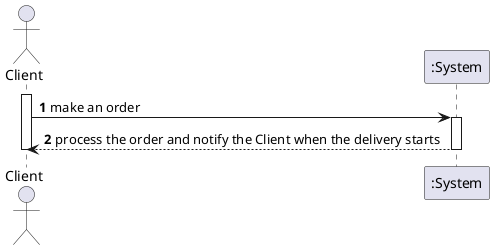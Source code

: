 @startuml
autonumber
actor "Client" as CLI
participant ":System" as STM
activate CLI
CLI -> STM :make an order
activate STM
STM --> CLI :process the order and notify the Client when the delivery starts
deactivate STM

deactivate CLI
@enduml
